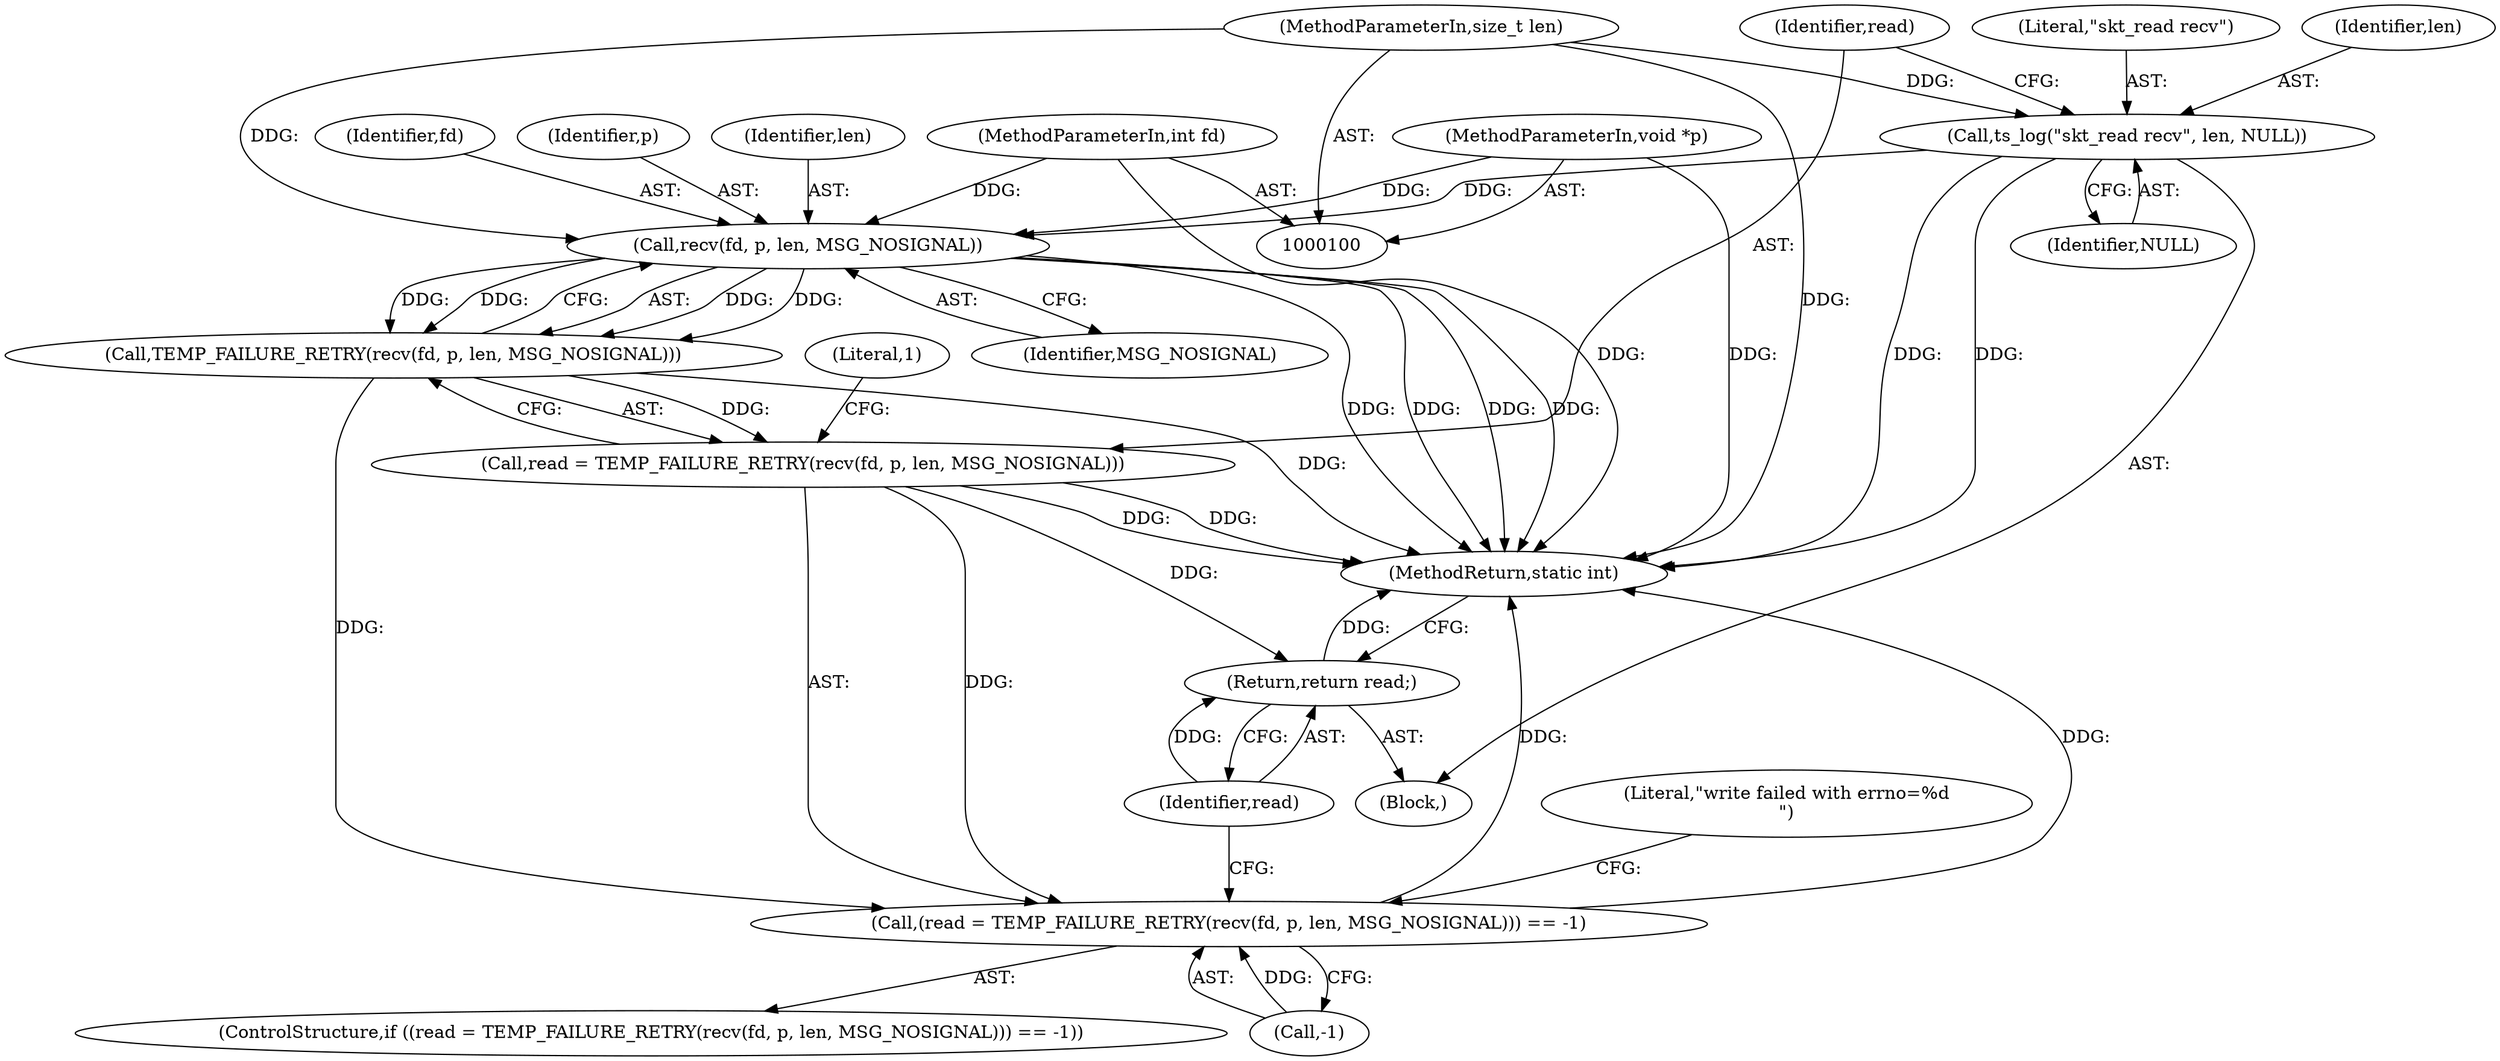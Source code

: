 digraph "0_Android_472271b153c5dc53c28beac55480a8d8434b2d5c_5@API" {
"1000118" [label="(Call,recv(fd, p, len, MSG_NOSIGNAL))"];
"1000101" [label="(MethodParameterIn,int fd)"];
"1000102" [label="(MethodParameterIn,void *p)"];
"1000109" [label="(Call,ts_log(\"skt_read recv\", len, NULL))"];
"1000103" [label="(MethodParameterIn,size_t len)"];
"1000117" [label="(Call,TEMP_FAILURE_RETRY(recv(fd, p, len, MSG_NOSIGNAL)))"];
"1000114" [label="(Call,(read = TEMP_FAILURE_RETRY(recv(fd, p, len, MSG_NOSIGNAL))) == -1)"];
"1000115" [label="(Call,read = TEMP_FAILURE_RETRY(recv(fd, p, len, MSG_NOSIGNAL)))"];
"1000132" [label="(Return,return read;)"];
"1000121" [label="(Identifier,len)"];
"1000104" [label="(Block,)"];
"1000110" [label="(Literal,\"skt_read recv\")"];
"1000124" [label="(Literal,1)"];
"1000114" [label="(Call,(read = TEMP_FAILURE_RETRY(recv(fd, p, len, MSG_NOSIGNAL))) == -1)"];
"1000113" [label="(ControlStructure,if ((read = TEMP_FAILURE_RETRY(recv(fd, p, len, MSG_NOSIGNAL))) == -1))"];
"1000132" [label="(Return,return read;)"];
"1000112" [label="(Identifier,NULL)"];
"1000103" [label="(MethodParameterIn,size_t len)"];
"1000115" [label="(Call,read = TEMP_FAILURE_RETRY(recv(fd, p, len, MSG_NOSIGNAL)))"];
"1000122" [label="(Identifier,MSG_NOSIGNAL)"];
"1000116" [label="(Identifier,read)"];
"1000101" [label="(MethodParameterIn,int fd)"];
"1000118" [label="(Call,recv(fd, p, len, MSG_NOSIGNAL))"];
"1000111" [label="(Identifier,len)"];
"1000102" [label="(MethodParameterIn,void *p)"];
"1000133" [label="(Identifier,read)"];
"1000119" [label="(Identifier,fd)"];
"1000120" [label="(Identifier,p)"];
"1000117" [label="(Call,TEMP_FAILURE_RETRY(recv(fd, p, len, MSG_NOSIGNAL)))"];
"1000127" [label="(Literal,\"write failed with errno=%d\n\")"];
"1000109" [label="(Call,ts_log(\"skt_read recv\", len, NULL))"];
"1000123" [label="(Call,-1)"];
"1000134" [label="(MethodReturn,static int)"];
"1000118" -> "1000117"  [label="AST: "];
"1000118" -> "1000122"  [label="CFG: "];
"1000119" -> "1000118"  [label="AST: "];
"1000120" -> "1000118"  [label="AST: "];
"1000121" -> "1000118"  [label="AST: "];
"1000122" -> "1000118"  [label="AST: "];
"1000117" -> "1000118"  [label="CFG: "];
"1000118" -> "1000134"  [label="DDG: "];
"1000118" -> "1000134"  [label="DDG: "];
"1000118" -> "1000134"  [label="DDG: "];
"1000118" -> "1000134"  [label="DDG: "];
"1000118" -> "1000117"  [label="DDG: "];
"1000118" -> "1000117"  [label="DDG: "];
"1000118" -> "1000117"  [label="DDG: "];
"1000118" -> "1000117"  [label="DDG: "];
"1000101" -> "1000118"  [label="DDG: "];
"1000102" -> "1000118"  [label="DDG: "];
"1000109" -> "1000118"  [label="DDG: "];
"1000103" -> "1000118"  [label="DDG: "];
"1000101" -> "1000100"  [label="AST: "];
"1000101" -> "1000134"  [label="DDG: "];
"1000102" -> "1000100"  [label="AST: "];
"1000102" -> "1000134"  [label="DDG: "];
"1000109" -> "1000104"  [label="AST: "];
"1000109" -> "1000112"  [label="CFG: "];
"1000110" -> "1000109"  [label="AST: "];
"1000111" -> "1000109"  [label="AST: "];
"1000112" -> "1000109"  [label="AST: "];
"1000116" -> "1000109"  [label="CFG: "];
"1000109" -> "1000134"  [label="DDG: "];
"1000109" -> "1000134"  [label="DDG: "];
"1000103" -> "1000109"  [label="DDG: "];
"1000103" -> "1000100"  [label="AST: "];
"1000103" -> "1000134"  [label="DDG: "];
"1000117" -> "1000115"  [label="AST: "];
"1000115" -> "1000117"  [label="CFG: "];
"1000117" -> "1000134"  [label="DDG: "];
"1000117" -> "1000114"  [label="DDG: "];
"1000117" -> "1000115"  [label="DDG: "];
"1000114" -> "1000113"  [label="AST: "];
"1000114" -> "1000123"  [label="CFG: "];
"1000115" -> "1000114"  [label="AST: "];
"1000123" -> "1000114"  [label="AST: "];
"1000127" -> "1000114"  [label="CFG: "];
"1000133" -> "1000114"  [label="CFG: "];
"1000114" -> "1000134"  [label="DDG: "];
"1000114" -> "1000134"  [label="DDG: "];
"1000115" -> "1000114"  [label="DDG: "];
"1000123" -> "1000114"  [label="DDG: "];
"1000116" -> "1000115"  [label="AST: "];
"1000124" -> "1000115"  [label="CFG: "];
"1000115" -> "1000134"  [label="DDG: "];
"1000115" -> "1000134"  [label="DDG: "];
"1000115" -> "1000132"  [label="DDG: "];
"1000132" -> "1000104"  [label="AST: "];
"1000132" -> "1000133"  [label="CFG: "];
"1000133" -> "1000132"  [label="AST: "];
"1000134" -> "1000132"  [label="CFG: "];
"1000132" -> "1000134"  [label="DDG: "];
"1000133" -> "1000132"  [label="DDG: "];
}
